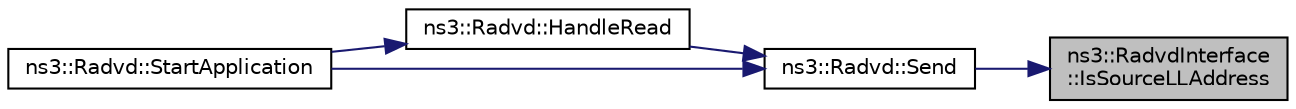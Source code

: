 digraph "ns3::RadvdInterface::IsSourceLLAddress"
{
 // LATEX_PDF_SIZE
  edge [fontname="Helvetica",fontsize="10",labelfontname="Helvetica",labelfontsize="10"];
  node [fontname="Helvetica",fontsize="10",shape=record];
  rankdir="RL";
  Node1 [label="ns3::RadvdInterface\l::IsSourceLLAddress",height=0.2,width=0.4,color="black", fillcolor="grey75", style="filled", fontcolor="black",tooltip="Is source LLA option should be included in RA ?"];
  Node1 -> Node2 [dir="back",color="midnightblue",fontsize="10",style="solid",fontname="Helvetica"];
  Node2 [label="ns3::Radvd::Send",height=0.2,width=0.4,color="black", fillcolor="white", style="filled",URL="$classns3_1_1_radvd.html#a2dc4914b58690eaef190f38726d69bb2",tooltip="Send a packet."];
  Node2 -> Node3 [dir="back",color="midnightblue",fontsize="10",style="solid",fontname="Helvetica"];
  Node3 [label="ns3::Radvd::HandleRead",height=0.2,width=0.4,color="black", fillcolor="white", style="filled",URL="$classns3_1_1_radvd.html#a75cc828bc07117551ab886d986590045",tooltip="Handle received packet, especially router solicitation."];
  Node3 -> Node4 [dir="back",color="midnightblue",fontsize="10",style="solid",fontname="Helvetica"];
  Node4 [label="ns3::Radvd::StartApplication",height=0.2,width=0.4,color="black", fillcolor="white", style="filled",URL="$classns3_1_1_radvd.html#ab3d7cd100356262e43c24e608ef1aff4",tooltip="Start the application."];
  Node2 -> Node4 [dir="back",color="midnightblue",fontsize="10",style="solid",fontname="Helvetica"];
}
